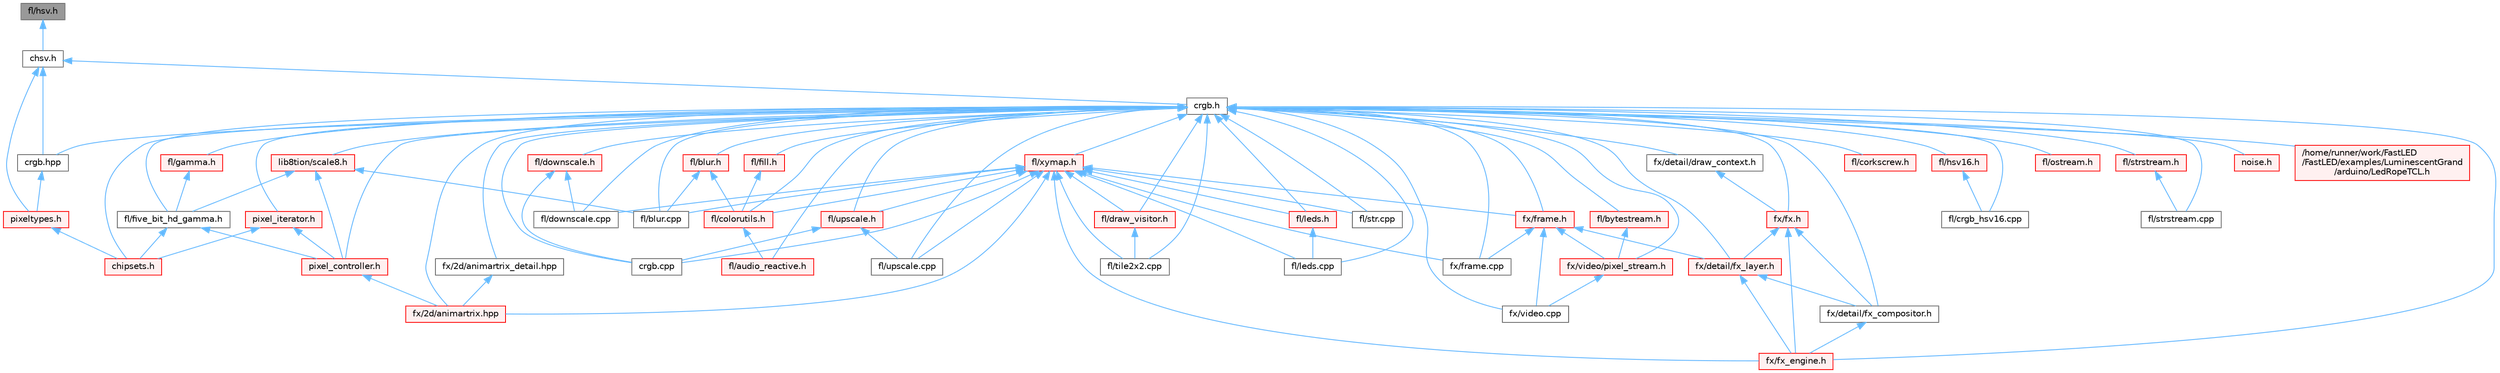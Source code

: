 digraph "fl/hsv.h"
{
 // INTERACTIVE_SVG=YES
 // LATEX_PDF_SIZE
  bgcolor="transparent";
  edge [fontname=Helvetica,fontsize=10,labelfontname=Helvetica,labelfontsize=10];
  node [fontname=Helvetica,fontsize=10,shape=box,height=0.2,width=0.4];
  Node1 [id="Node000001",label="fl/hsv.h",height=0.2,width=0.4,color="gray40", fillcolor="grey60", style="filled", fontcolor="black",tooltip="Defines the hue, saturation, and value (HSV) pixel struct."];
  Node1 -> Node2 [id="edge1_Node000001_Node000002",dir="back",color="steelblue1",style="solid",tooltip=" "];
  Node2 [id="Node000002",label="chsv.h",height=0.2,width=0.4,color="grey40", fillcolor="white", style="filled",URL="$d8/dd0/chsv_8h.html",tooltip="Defines the hue, saturation, and value (HSV) pixel struct."];
  Node2 -> Node3 [id="edge2_Node000002_Node000003",dir="back",color="steelblue1",style="solid",tooltip=" "];
  Node3 [id="Node000003",label="crgb.h",height=0.2,width=0.4,color="grey40", fillcolor="white", style="filled",URL="$db/dd1/crgb_8h.html",tooltip="Defines the red, green, and blue (RGB) pixel struct."];
  Node3 -> Node4 [id="edge3_Node000003_Node000004",dir="back",color="steelblue1",style="solid",tooltip=" "];
  Node4 [id="Node000004",label="/home/runner/work/FastLED\l/FastLED/examples/LuminescentGrand\l/arduino/LedRopeTCL.h",height=0.2,width=0.4,color="red", fillcolor="#FFF0F0", style="filled",URL="$d9/d7e/_led_rope_t_c_l_8h.html",tooltip=" "];
  Node3 -> Node6 [id="edge4_Node000003_Node000006",dir="back",color="steelblue1",style="solid",tooltip=" "];
  Node6 [id="Node000006",label="chipsets.h",height=0.2,width=0.4,color="red", fillcolor="#FFF0F0", style="filled",URL="$db/d66/chipsets_8h.html",tooltip="Contains the bulk of the definitions for the various LED chipsets supported."];
  Node3 -> Node114 [id="edge5_Node000003_Node000114",dir="back",color="steelblue1",style="solid",tooltip=" "];
  Node114 [id="Node000114",label="crgb.cpp",height=0.2,width=0.4,color="grey40", fillcolor="white", style="filled",URL="$d0/de3/crgb_8cpp.html",tooltip="Utility functions for the red, green, and blue (RGB) pixel struct."];
  Node3 -> Node146 [id="edge6_Node000003_Node000146",dir="back",color="steelblue1",style="solid",tooltip=" "];
  Node146 [id="Node000146",label="crgb.hpp",height=0.2,width=0.4,color="grey40", fillcolor="white", style="filled",URL="$d0/d4b/crgb_8hpp.html",tooltip="Defines utility functions for the red, green, and blue (RGB) pixel struct."];
  Node146 -> Node147 [id="edge7_Node000146_Node000147",dir="back",color="steelblue1",style="solid",tooltip=" "];
  Node147 [id="Node000147",label="pixeltypes.h",height=0.2,width=0.4,color="red", fillcolor="#FFF0F0", style="filled",URL="$d2/dba/pixeltypes_8h.html",tooltip="Includes defintions for RGB and HSV pixels."];
  Node147 -> Node6 [id="edge8_Node000147_Node000006",dir="back",color="steelblue1",style="solid",tooltip=" "];
  Node3 -> Node162 [id="edge9_Node000003_Node000162",dir="back",color="steelblue1",style="solid",tooltip=" "];
  Node162 [id="Node000162",label="fl/audio_reactive.h",height=0.2,width=0.4,color="red", fillcolor="#FFF0F0", style="filled",URL="$d1/d9a/audio__reactive_8h.html",tooltip=" "];
  Node3 -> Node123 [id="edge10_Node000003_Node000123",dir="back",color="steelblue1",style="solid",tooltip=" "];
  Node123 [id="Node000123",label="fl/blur.cpp",height=0.2,width=0.4,color="grey40", fillcolor="white", style="filled",URL="$de/dc8/blur_8cpp.html",tooltip=" "];
  Node3 -> Node164 [id="edge11_Node000003_Node000164",dir="back",color="steelblue1",style="solid",tooltip=" "];
  Node164 [id="Node000164",label="fl/blur.h",height=0.2,width=0.4,color="red", fillcolor="#FFF0F0", style="filled",URL="$d4/df5/blur_8h.html",tooltip=" "];
  Node164 -> Node123 [id="edge12_Node000164_Node000123",dir="back",color="steelblue1",style="solid",tooltip=" "];
  Node164 -> Node165 [id="edge13_Node000164_Node000165",dir="back",color="steelblue1",style="solid",tooltip=" "];
  Node165 [id="Node000165",label="fl/colorutils.h",height=0.2,width=0.4,color="red", fillcolor="#FFF0F0", style="filled",URL="$d7/df9/fl_2colorutils_8h.html",tooltip="Utility functions for color fill, palettes, blending, and more."];
  Node165 -> Node162 [id="edge14_Node000165_Node000162",dir="back",color="steelblue1",style="solid",tooltip=" "];
  Node3 -> Node174 [id="edge15_Node000003_Node000174",dir="back",color="steelblue1",style="solid",tooltip=" "];
  Node174 [id="Node000174",label="fl/bytestream.h",height=0.2,width=0.4,color="red", fillcolor="#FFF0F0", style="filled",URL="$dd/d2b/bytestream_8h.html",tooltip=" "];
  Node174 -> Node178 [id="edge16_Node000174_Node000178",dir="back",color="steelblue1",style="solid",tooltip=" "];
  Node178 [id="Node000178",label="fx/video/pixel_stream.h",height=0.2,width=0.4,color="red", fillcolor="#FFF0F0", style="filled",URL="$d3/dfa/pixel__stream_8h.html",tooltip=" "];
  Node178 -> Node177 [id="edge17_Node000178_Node000177",dir="back",color="steelblue1",style="solid",tooltip=" "];
  Node177 [id="Node000177",label="fx/video.cpp",height=0.2,width=0.4,color="grey40", fillcolor="white", style="filled",URL="$d0/d05/video_8cpp.html",tooltip=" "];
  Node3 -> Node165 [id="edge18_Node000003_Node000165",dir="back",color="steelblue1",style="solid",tooltip=" "];
  Node3 -> Node184 [id="edge19_Node000003_Node000184",dir="back",color="steelblue1",style="solid",tooltip=" "];
  Node184 [id="Node000184",label="fl/corkscrew.h",height=0.2,width=0.4,color="red", fillcolor="#FFF0F0", style="filled",URL="$d1/dd4/src_2fl_2corkscrew_8h.html",tooltip="Corkscrew LED strip projection and rendering."];
  Node3 -> Node186 [id="edge20_Node000003_Node000186",dir="back",color="steelblue1",style="solid",tooltip=" "];
  Node186 [id="Node000186",label="fl/crgb_hsv16.cpp",height=0.2,width=0.4,color="grey40", fillcolor="white", style="filled",URL="$da/d89/crgb__hsv16_8cpp.html",tooltip="HSV16-dependent methods for CRGB - only linked when HSV16 functionality is used."];
  Node3 -> Node187 [id="edge21_Node000003_Node000187",dir="back",color="steelblue1",style="solid",tooltip=" "];
  Node187 [id="Node000187",label="fl/downscale.cpp",height=0.2,width=0.4,color="grey40", fillcolor="white", style="filled",URL="$d8/df9/downscale_8cpp.html",tooltip=" "];
  Node3 -> Node188 [id="edge22_Node000003_Node000188",dir="back",color="steelblue1",style="solid",tooltip=" "];
  Node188 [id="Node000188",label="fl/downscale.h",height=0.2,width=0.4,color="red", fillcolor="#FFF0F0", style="filled",URL="$d1/d30/src_2fl_2downscale_8h.html",tooltip=" "];
  Node188 -> Node114 [id="edge23_Node000188_Node000114",dir="back",color="steelblue1",style="solid",tooltip=" "];
  Node188 -> Node187 [id="edge24_Node000188_Node000187",dir="back",color="steelblue1",style="solid",tooltip=" "];
  Node3 -> Node170 [id="edge25_Node000003_Node000170",dir="back",color="steelblue1",style="solid",tooltip=" "];
  Node170 [id="Node000170",label="fl/draw_visitor.h",height=0.2,width=0.4,color="red", fillcolor="#FFF0F0", style="filled",URL="$d0/d4f/draw__visitor_8h.html",tooltip=" "];
  Node170 -> Node172 [id="edge26_Node000170_Node000172",dir="back",color="steelblue1",style="solid",tooltip=" "];
  Node172 [id="Node000172",label="fl/tile2x2.cpp",height=0.2,width=0.4,color="grey40", fillcolor="white", style="filled",URL="$db/d15/tile2x2_8cpp.html",tooltip=" "];
  Node3 -> Node189 [id="edge27_Node000003_Node000189",dir="back",color="steelblue1",style="solid",tooltip=" "];
  Node189 [id="Node000189",label="fl/fill.h",height=0.2,width=0.4,color="red", fillcolor="#FFF0F0", style="filled",URL="$d2/d78/fill_8h.html",tooltip=" "];
  Node189 -> Node165 [id="edge28_Node000189_Node000165",dir="back",color="steelblue1",style="solid",tooltip=" "];
  Node3 -> Node191 [id="edge29_Node000003_Node000191",dir="back",color="steelblue1",style="solid",tooltip=" "];
  Node191 [id="Node000191",label="fl/five_bit_hd_gamma.h",height=0.2,width=0.4,color="grey40", fillcolor="white", style="filled",URL="$dc/d44/five__bit__hd__gamma_8h.html",tooltip="Declares functions for five-bit gamma correction."];
  Node191 -> Node6 [id="edge30_Node000191_Node000006",dir="back",color="steelblue1",style="solid",tooltip=" "];
  Node191 -> Node151 [id="edge31_Node000191_Node000151",dir="back",color="steelblue1",style="solid",tooltip=" "];
  Node151 [id="Node000151",label="pixel_controller.h",height=0.2,width=0.4,color="red", fillcolor="#FFF0F0", style="filled",URL="$d5/d4d/pixel__controller_8h.html",tooltip="Low level pixel data writing class."];
  Node151 -> Node152 [id="edge32_Node000151_Node000152",dir="back",color="steelblue1",style="solid",tooltip=" "];
  Node152 [id="Node000152",label="fx/2d/animartrix.hpp",height=0.2,width=0.4,color="red", fillcolor="#FFF0F0", style="filled",URL="$d3/dc3/animartrix_8hpp.html",tooltip=" "];
  Node3 -> Node192 [id="edge33_Node000003_Node000192",dir="back",color="steelblue1",style="solid",tooltip=" "];
  Node192 [id="Node000192",label="fl/gamma.h",height=0.2,width=0.4,color="red", fillcolor="#FFF0F0", style="filled",URL="$da/d41/gamma_8h.html",tooltip=" "];
  Node192 -> Node191 [id="edge34_Node000192_Node000191",dir="back",color="steelblue1",style="solid",tooltip=" "];
  Node3 -> Node194 [id="edge35_Node000003_Node000194",dir="back",color="steelblue1",style="solid",tooltip=" "];
  Node194 [id="Node000194",label="fl/hsv16.h",height=0.2,width=0.4,color="red", fillcolor="#FFF0F0", style="filled",URL="$d0/d1a/hsv16_8h.html",tooltip=" "];
  Node194 -> Node186 [id="edge36_Node000194_Node000186",dir="back",color="steelblue1",style="solid",tooltip=" "];
  Node3 -> Node196 [id="edge37_Node000003_Node000196",dir="back",color="steelblue1",style="solid",tooltip=" "];
  Node196 [id="Node000196",label="fl/leds.cpp",height=0.2,width=0.4,color="grey40", fillcolor="white", style="filled",URL="$d6/d78/leds_8cpp.html",tooltip=" "];
  Node3 -> Node197 [id="edge38_Node000003_Node000197",dir="back",color="steelblue1",style="solid",tooltip=" "];
  Node197 [id="Node000197",label="fl/leds.h",height=0.2,width=0.4,color="red", fillcolor="#FFF0F0", style="filled",URL="$da/d78/leds_8h.html",tooltip=" "];
  Node197 -> Node196 [id="edge39_Node000197_Node000196",dir="back",color="steelblue1",style="solid",tooltip=" "];
  Node3 -> Node205 [id="edge40_Node000003_Node000205",dir="back",color="steelblue1",style="solid",tooltip=" "];
  Node205 [id="Node000205",label="fl/ostream.h",height=0.2,width=0.4,color="red", fillcolor="#FFF0F0", style="filled",URL="$dc/d64/ostream_8h.html",tooltip=" "];
  Node3 -> Node208 [id="edge41_Node000003_Node000208",dir="back",color="steelblue1",style="solid",tooltip=" "];
  Node208 [id="Node000208",label="fl/str.cpp",height=0.2,width=0.4,color="grey40", fillcolor="white", style="filled",URL="$d1/d1f/str_8cpp.html",tooltip=" "];
  Node3 -> Node209 [id="edge42_Node000003_Node000209",dir="back",color="steelblue1",style="solid",tooltip=" "];
  Node209 [id="Node000209",label="fl/strstream.cpp",height=0.2,width=0.4,color="grey40", fillcolor="white", style="filled",URL="$d3/d80/strstream_8cpp.html",tooltip=" "];
  Node3 -> Node210 [id="edge43_Node000003_Node000210",dir="back",color="steelblue1",style="solid",tooltip=" "];
  Node210 [id="Node000210",label="fl/strstream.h",height=0.2,width=0.4,color="red", fillcolor="#FFF0F0", style="filled",URL="$d8/d00/strstream_8h.html",tooltip=" "];
  Node210 -> Node209 [id="edge44_Node000210_Node000209",dir="back",color="steelblue1",style="solid",tooltip=" "];
  Node3 -> Node172 [id="edge45_Node000003_Node000172",dir="back",color="steelblue1",style="solid",tooltip=" "];
  Node3 -> Node266 [id="edge46_Node000003_Node000266",dir="back",color="steelblue1",style="solid",tooltip=" "];
  Node266 [id="Node000266",label="fl/upscale.cpp",height=0.2,width=0.4,color="grey40", fillcolor="white", style="filled",URL="$d0/d4f/upscale_8cpp.html",tooltip=" "];
  Node3 -> Node267 [id="edge47_Node000003_Node000267",dir="back",color="steelblue1",style="solid",tooltip=" "];
  Node267 [id="Node000267",label="fl/upscale.h",height=0.2,width=0.4,color="red", fillcolor="#FFF0F0", style="filled",URL="$d6/d0c/upscale_8h.html",tooltip=" "];
  Node267 -> Node114 [id="edge48_Node000267_Node000114",dir="back",color="steelblue1",style="solid",tooltip=" "];
  Node267 -> Node266 [id="edge49_Node000267_Node000266",dir="back",color="steelblue1",style="solid",tooltip=" "];
  Node3 -> Node269 [id="edge50_Node000003_Node000269",dir="back",color="steelblue1",style="solid",tooltip=" "];
  Node269 [id="Node000269",label="fl/xymap.h",height=0.2,width=0.4,color="red", fillcolor="#FFF0F0", style="filled",URL="$da/d61/xymap_8h.html",tooltip=" "];
  Node269 -> Node114 [id="edge51_Node000269_Node000114",dir="back",color="steelblue1",style="solid",tooltip=" "];
  Node269 -> Node123 [id="edge52_Node000269_Node000123",dir="back",color="steelblue1",style="solid",tooltip=" "];
  Node269 -> Node165 [id="edge53_Node000269_Node000165",dir="back",color="steelblue1",style="solid",tooltip=" "];
  Node269 -> Node187 [id="edge54_Node000269_Node000187",dir="back",color="steelblue1",style="solid",tooltip=" "];
  Node269 -> Node170 [id="edge55_Node000269_Node000170",dir="back",color="steelblue1",style="solid",tooltip=" "];
  Node269 -> Node196 [id="edge56_Node000269_Node000196",dir="back",color="steelblue1",style="solid",tooltip=" "];
  Node269 -> Node197 [id="edge57_Node000269_Node000197",dir="back",color="steelblue1",style="solid",tooltip=" "];
  Node269 -> Node208 [id="edge58_Node000269_Node000208",dir="back",color="steelblue1",style="solid",tooltip=" "];
  Node269 -> Node172 [id="edge59_Node000269_Node000172",dir="back",color="steelblue1",style="solid",tooltip=" "];
  Node269 -> Node266 [id="edge60_Node000269_Node000266",dir="back",color="steelblue1",style="solid",tooltip=" "];
  Node269 -> Node267 [id="edge61_Node000269_Node000267",dir="back",color="steelblue1",style="solid",tooltip=" "];
  Node269 -> Node152 [id="edge62_Node000269_Node000152",dir="back",color="steelblue1",style="solid",tooltip=" "];
  Node269 -> Node261 [id="edge63_Node000269_Node000261",dir="back",color="steelblue1",style="solid",tooltip=" "];
  Node261 [id="Node000261",label="fx/frame.cpp",height=0.2,width=0.4,color="grey40", fillcolor="white", style="filled",URL="$da/d14/frame_8cpp.html",tooltip=" "];
  Node269 -> Node276 [id="edge64_Node000269_Node000276",dir="back",color="steelblue1",style="solid",tooltip=" "];
  Node276 [id="Node000276",label="fx/frame.h",height=0.2,width=0.4,color="red", fillcolor="#FFF0F0", style="filled",URL="$df/d7d/frame_8h.html",tooltip=" "];
  Node276 -> Node258 [id="edge65_Node000276_Node000258",dir="back",color="steelblue1",style="solid",tooltip=" "];
  Node258 [id="Node000258",label="fx/detail/fx_layer.h",height=0.2,width=0.4,color="red", fillcolor="#FFF0F0", style="filled",URL="$d7/d2f/fx__layer_8h.html",tooltip=" "];
  Node258 -> Node259 [id="edge66_Node000258_Node000259",dir="back",color="steelblue1",style="solid",tooltip=" "];
  Node259 [id="Node000259",label="fx/detail/fx_compositor.h",height=0.2,width=0.4,color="grey40", fillcolor="white", style="filled",URL="$d5/d6b/fx__compositor_8h.html",tooltip=" "];
  Node259 -> Node236 [id="edge67_Node000259_Node000236",dir="back",color="steelblue1",style="solid",tooltip=" "];
  Node236 [id="Node000236",label="fx/fx_engine.h",height=0.2,width=0.4,color="red", fillcolor="#FFF0F0", style="filled",URL="$d9/d3c/fx__engine_8h.html",tooltip=" "];
  Node258 -> Node236 [id="edge68_Node000258_Node000236",dir="back",color="steelblue1",style="solid",tooltip=" "];
  Node276 -> Node261 [id="edge69_Node000276_Node000261",dir="back",color="steelblue1",style="solid",tooltip=" "];
  Node276 -> Node177 [id="edge70_Node000276_Node000177",dir="back",color="steelblue1",style="solid",tooltip=" "];
  Node276 -> Node178 [id="edge71_Node000276_Node000178",dir="back",color="steelblue1",style="solid",tooltip=" "];
  Node269 -> Node236 [id="edge72_Node000269_Node000236",dir="back",color="steelblue1",style="solid",tooltip=" "];
  Node3 -> Node152 [id="edge73_Node000003_Node000152",dir="back",color="steelblue1",style="solid",tooltip=" "];
  Node3 -> Node278 [id="edge74_Node000003_Node000278",dir="back",color="steelblue1",style="solid",tooltip=" "];
  Node278 [id="Node000278",label="fx/2d/animartrix_detail.hpp",height=0.2,width=0.4,color="grey40", fillcolor="white", style="filled",URL="$d3/d3b/animartrix__detail_8hpp.html",tooltip=" "];
  Node278 -> Node152 [id="edge75_Node000278_Node000152",dir="back",color="steelblue1",style="solid",tooltip=" "];
  Node3 -> Node279 [id="edge76_Node000003_Node000279",dir="back",color="steelblue1",style="solid",tooltip=" "];
  Node279 [id="Node000279",label="fx/detail/draw_context.h",height=0.2,width=0.4,color="grey40", fillcolor="white", style="filled",URL="$db/ded/draw__context_8h.html",tooltip=" "];
  Node279 -> Node280 [id="edge77_Node000279_Node000280",dir="back",color="steelblue1",style="solid",tooltip=" "];
  Node280 [id="Node000280",label="fx/fx.h",height=0.2,width=0.4,color="red", fillcolor="#FFF0F0", style="filled",URL="$d2/d0c/fx_8h.html",tooltip=" "];
  Node280 -> Node259 [id="edge78_Node000280_Node000259",dir="back",color="steelblue1",style="solid",tooltip=" "];
  Node280 -> Node258 [id="edge79_Node000280_Node000258",dir="back",color="steelblue1",style="solid",tooltip=" "];
  Node280 -> Node236 [id="edge80_Node000280_Node000236",dir="back",color="steelblue1",style="solid",tooltip=" "];
  Node3 -> Node259 [id="edge81_Node000003_Node000259",dir="back",color="steelblue1",style="solid",tooltip=" "];
  Node3 -> Node258 [id="edge82_Node000003_Node000258",dir="back",color="steelblue1",style="solid",tooltip=" "];
  Node3 -> Node261 [id="edge83_Node000003_Node000261",dir="back",color="steelblue1",style="solid",tooltip=" "];
  Node3 -> Node276 [id="edge84_Node000003_Node000276",dir="back",color="steelblue1",style="solid",tooltip=" "];
  Node3 -> Node280 [id="edge85_Node000003_Node000280",dir="back",color="steelblue1",style="solid",tooltip=" "];
  Node3 -> Node236 [id="edge86_Node000003_Node000236",dir="back",color="steelblue1",style="solid",tooltip=" "];
  Node3 -> Node177 [id="edge87_Node000003_Node000177",dir="back",color="steelblue1",style="solid",tooltip=" "];
  Node3 -> Node178 [id="edge88_Node000003_Node000178",dir="back",color="steelblue1",style="solid",tooltip=" "];
  Node3 -> Node283 [id="edge89_Node000003_Node000283",dir="back",color="steelblue1",style="solid",tooltip=" "];
  Node283 [id="Node000283",label="lib8tion/scale8.h",height=0.2,width=0.4,color="red", fillcolor="#FFF0F0", style="filled",URL="$db/d91/scale8_8h.html",tooltip="Fast, efficient 8-bit scaling functions specifically designed for high-performance LED programming."];
  Node283 -> Node123 [id="edge90_Node000283_Node000123",dir="back",color="steelblue1",style="solid",tooltip=" "];
  Node283 -> Node191 [id="edge91_Node000283_Node000191",dir="back",color="steelblue1",style="solid",tooltip=" "];
  Node283 -> Node151 [id="edge92_Node000283_Node000151",dir="back",color="steelblue1",style="solid",tooltip=" "];
  Node3 -> Node285 [id="edge93_Node000003_Node000285",dir="back",color="steelblue1",style="solid",tooltip=" "];
  Node285 [id="Node000285",label="noise.h",height=0.2,width=0.4,color="red", fillcolor="#FFF0F0", style="filled",URL="$d1/d31/noise_8h.html",tooltip="Functions to generate and fill arrays with noise."];
  Node3 -> Node151 [id="edge94_Node000003_Node000151",dir="back",color="steelblue1",style="solid",tooltip=" "];
  Node3 -> Node287 [id="edge95_Node000003_Node000287",dir="back",color="steelblue1",style="solid",tooltip=" "];
  Node287 [id="Node000287",label="pixel_iterator.h",height=0.2,width=0.4,color="red", fillcolor="#FFF0F0", style="filled",URL="$d8/d6c/pixel__iterator_8h.html",tooltip="Non-templated low level pixel data writing class."];
  Node287 -> Node6 [id="edge96_Node000287_Node000006",dir="back",color="steelblue1",style="solid",tooltip=" "];
  Node287 -> Node151 [id="edge97_Node000287_Node000151",dir="back",color="steelblue1",style="solid",tooltip=" "];
  Node2 -> Node146 [id="edge98_Node000002_Node000146",dir="back",color="steelblue1",style="solid",tooltip=" "];
  Node2 -> Node147 [id="edge99_Node000002_Node000147",dir="back",color="steelblue1",style="solid",tooltip=" "];
}
